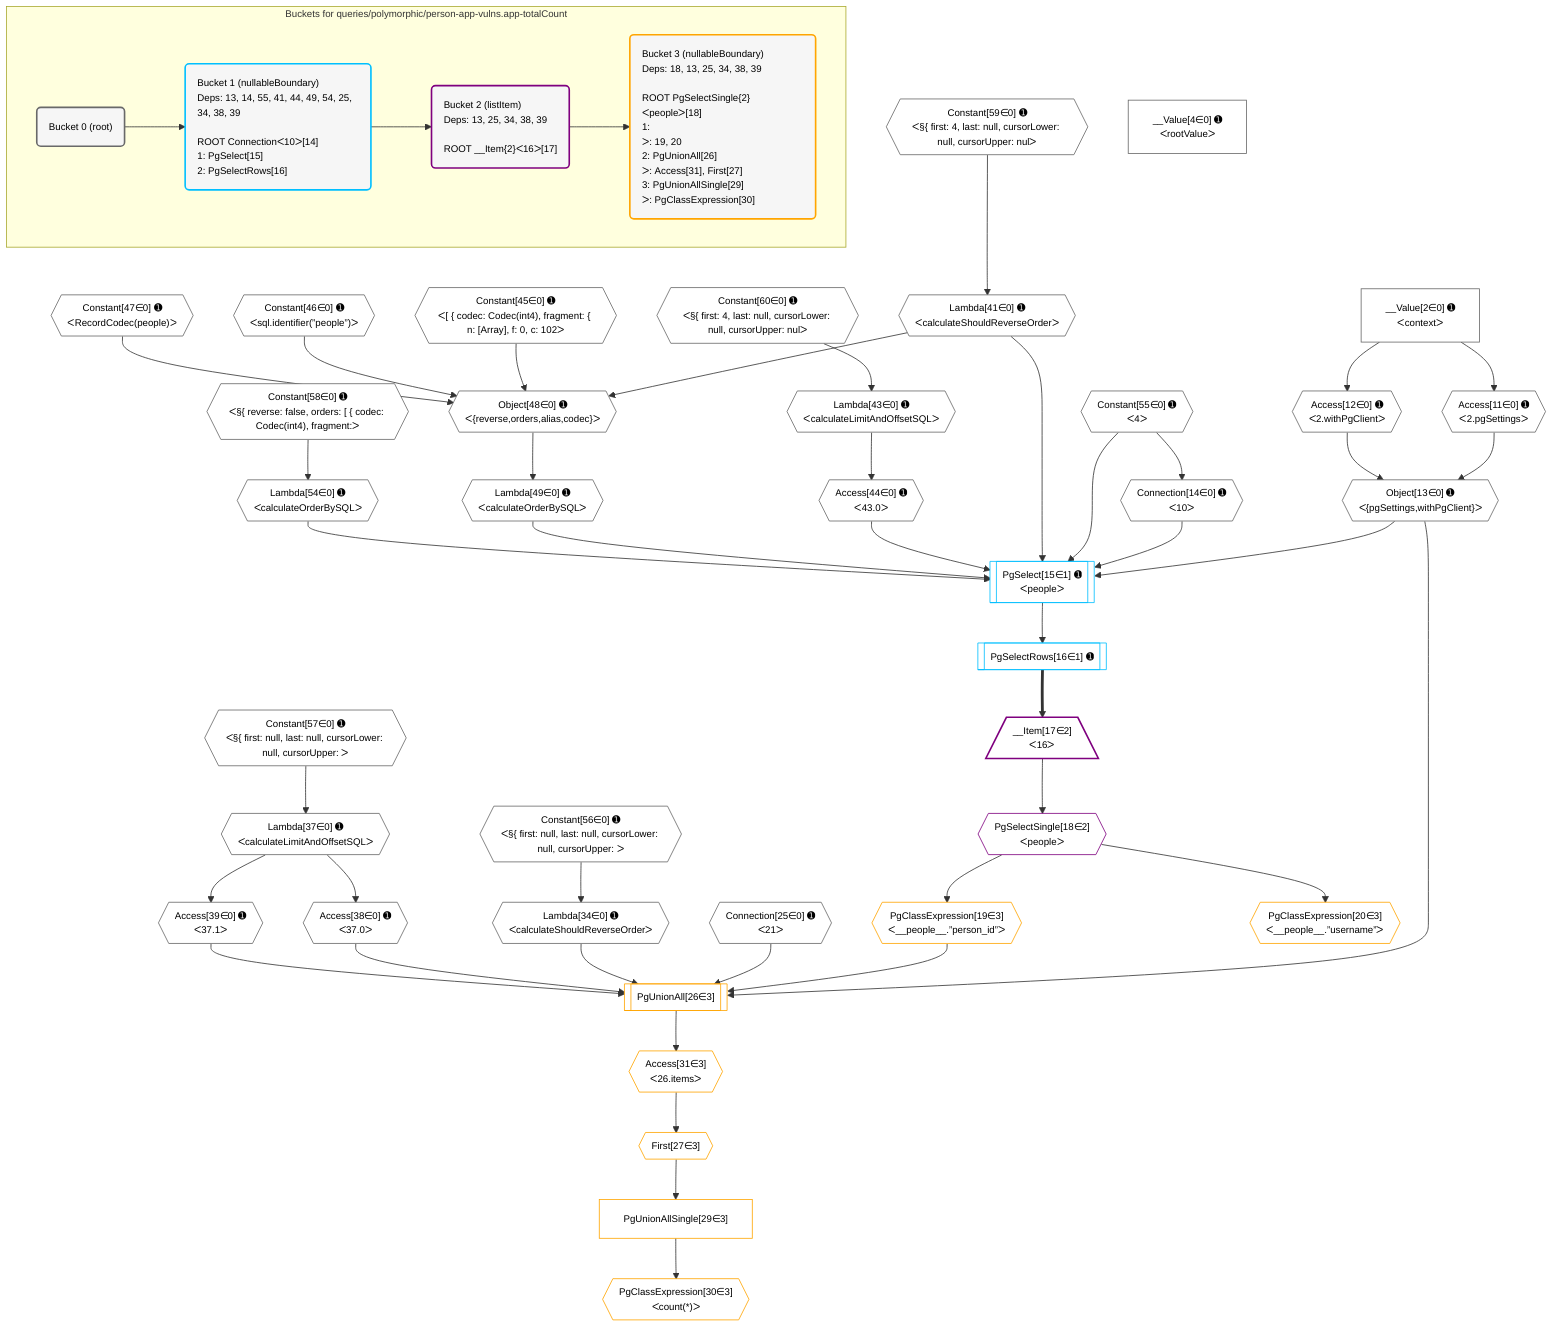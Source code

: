 %%{init: {'themeVariables': { 'fontSize': '12px'}}}%%
graph TD
    classDef path fill:#eee,stroke:#000,color:#000
    classDef plan fill:#fff,stroke-width:1px,color:#000
    classDef itemplan fill:#fff,stroke-width:2px,color:#000
    classDef unbatchedplan fill:#dff,stroke-width:1px,color:#000
    classDef sideeffectplan fill:#fcc,stroke-width:2px,color:#000
    classDef bucket fill:#f6f6f6,color:#000,stroke-width:2px,text-align:left


    %% plan dependencies
    Object48{{"Object[48∈0] ➊<br />ᐸ{reverse,orders,alias,codec}ᐳ"}}:::plan
    Lambda41{{"Lambda[41∈0] ➊<br />ᐸcalculateShouldReverseOrderᐳ"}}:::plan
    Constant45{{"Constant[45∈0] ➊<br />ᐸ[ { codec: Codec(int4), fragment: { n: [Array], f: 0, c: 102ᐳ"}}:::plan
    Constant46{{"Constant[46∈0] ➊<br />ᐸsql.identifier(”people”)ᐳ"}}:::plan
    Constant47{{"Constant[47∈0] ➊<br />ᐸRecordCodec(people)ᐳ"}}:::plan
    Lambda41 & Constant45 & Constant46 & Constant47 --> Object48
    Object13{{"Object[13∈0] ➊<br />ᐸ{pgSettings,withPgClient}ᐳ"}}:::plan
    Access11{{"Access[11∈0] ➊<br />ᐸ2.pgSettingsᐳ"}}:::plan
    Access12{{"Access[12∈0] ➊<br />ᐸ2.withPgClientᐳ"}}:::plan
    Access11 & Access12 --> Object13
    __Value2["__Value[2∈0] ➊<br />ᐸcontextᐳ"]:::plan
    __Value2 --> Access11
    __Value2 --> Access12
    Connection14{{"Connection[14∈0] ➊<br />ᐸ10ᐳ"}}:::plan
    Constant55{{"Constant[55∈0] ➊<br />ᐸ4ᐳ"}}:::plan
    Constant55 --> Connection14
    Lambda34{{"Lambda[34∈0] ➊<br />ᐸcalculateShouldReverseOrderᐳ"}}:::plan
    Constant56{{"Constant[56∈0] ➊<br />ᐸ§{ first: null, last: null, cursorLower: null, cursorUpper: ᐳ"}}:::plan
    Constant56 --> Lambda34
    Lambda37{{"Lambda[37∈0] ➊<br />ᐸcalculateLimitAndOffsetSQLᐳ"}}:::plan
    Constant57{{"Constant[57∈0] ➊<br />ᐸ§{ first: null, last: null, cursorLower: null, cursorUpper: ᐳ"}}:::plan
    Constant57 --> Lambda37
    Access38{{"Access[38∈0] ➊<br />ᐸ37.0ᐳ"}}:::plan
    Lambda37 --> Access38
    Access39{{"Access[39∈0] ➊<br />ᐸ37.1ᐳ"}}:::plan
    Lambda37 --> Access39
    Constant59{{"Constant[59∈0] ➊<br />ᐸ§{ first: 4, last: null, cursorLower: null, cursorUpper: nulᐳ"}}:::plan
    Constant59 --> Lambda41
    Lambda43{{"Lambda[43∈0] ➊<br />ᐸcalculateLimitAndOffsetSQLᐳ"}}:::plan
    Constant60{{"Constant[60∈0] ➊<br />ᐸ§{ first: 4, last: null, cursorLower: null, cursorUpper: nulᐳ"}}:::plan
    Constant60 --> Lambda43
    Access44{{"Access[44∈0] ➊<br />ᐸ43.0ᐳ"}}:::plan
    Lambda43 --> Access44
    Lambda49{{"Lambda[49∈0] ➊<br />ᐸcalculateOrderBySQLᐳ"}}:::plan
    Object48 --> Lambda49
    Lambda54{{"Lambda[54∈0] ➊<br />ᐸcalculateOrderBySQLᐳ"}}:::plan
    Constant58{{"Constant[58∈0] ➊<br />ᐸ§{ reverse: false, orders: [ { codec: Codec(int4), fragment:ᐳ"}}:::plan
    Constant58 --> Lambda54
    __Value4["__Value[4∈0] ➊<br />ᐸrootValueᐳ"]:::plan
    Connection25{{"Connection[25∈0] ➊<br />ᐸ21ᐳ"}}:::plan
    PgSelect15[["PgSelect[15∈1] ➊<br />ᐸpeopleᐳ"]]:::plan
    Object13 & Connection14 & Constant55 & Lambda41 & Access44 & Lambda49 & Lambda54 --> PgSelect15
    PgSelectRows16[["PgSelectRows[16∈1] ➊"]]:::plan
    PgSelect15 --> PgSelectRows16
    __Item17[/"__Item[17∈2]<br />ᐸ16ᐳ"\]:::itemplan
    PgSelectRows16 ==> __Item17
    PgSelectSingle18{{"PgSelectSingle[18∈2]<br />ᐸpeopleᐳ"}}:::plan
    __Item17 --> PgSelectSingle18
    PgUnionAll26[["PgUnionAll[26∈3]"]]:::plan
    PgClassExpression19{{"PgClassExpression[19∈3]<br />ᐸ__people__.”person_id”ᐳ"}}:::plan
    Object13 & PgClassExpression19 & Connection25 & Lambda34 & Access38 & Access39 --> PgUnionAll26
    PgSelectSingle18 --> PgClassExpression19
    PgClassExpression20{{"PgClassExpression[20∈3]<br />ᐸ__people__.”username”ᐳ"}}:::plan
    PgSelectSingle18 --> PgClassExpression20
    First27{{"First[27∈3]"}}:::plan
    Access31{{"Access[31∈3]<br />ᐸ26.itemsᐳ"}}:::plan
    Access31 --> First27
    PgUnionAllSingle29["PgUnionAllSingle[29∈3]"]:::plan
    First27 --> PgUnionAllSingle29
    PgClassExpression30{{"PgClassExpression[30∈3]<br />ᐸcount(*)ᐳ"}}:::plan
    PgUnionAllSingle29 --> PgClassExpression30
    PgUnionAll26 --> Access31

    %% define steps

    subgraph "Buckets for queries/polymorphic/person-app-vulns.app-totalCount"
    Bucket0("Bucket 0 (root)"):::bucket
    classDef bucket0 stroke:#696969
    class Bucket0,__Value2,__Value4,Access11,Access12,Object13,Connection14,Connection25,Lambda34,Lambda37,Access38,Access39,Lambda41,Lambda43,Access44,Constant45,Constant46,Constant47,Object48,Lambda49,Lambda54,Constant55,Constant56,Constant57,Constant58,Constant59,Constant60 bucket0
    Bucket1("Bucket 1 (nullableBoundary)<br />Deps: 13, 14, 55, 41, 44, 49, 54, 25, 34, 38, 39<br /><br />ROOT Connectionᐸ10ᐳ[14]<br />1: PgSelect[15]<br />2: PgSelectRows[16]"):::bucket
    classDef bucket1 stroke:#00bfff
    class Bucket1,PgSelect15,PgSelectRows16 bucket1
    Bucket2("Bucket 2 (listItem)<br />Deps: 13, 25, 34, 38, 39<br /><br />ROOT __Item{2}ᐸ16ᐳ[17]"):::bucket
    classDef bucket2 stroke:#7f007f
    class Bucket2,__Item17,PgSelectSingle18 bucket2
    Bucket3("Bucket 3 (nullableBoundary)<br />Deps: 18, 13, 25, 34, 38, 39<br /><br />ROOT PgSelectSingle{2}ᐸpeopleᐳ[18]<br />1: <br />ᐳ: 19, 20<br />2: PgUnionAll[26]<br />ᐳ: Access[31], First[27]<br />3: PgUnionAllSingle[29]<br />ᐳ: PgClassExpression[30]"):::bucket
    classDef bucket3 stroke:#ffa500
    class Bucket3,PgClassExpression19,PgClassExpression20,PgUnionAll26,First27,PgUnionAllSingle29,PgClassExpression30,Access31 bucket3
    Bucket0 --> Bucket1
    Bucket1 --> Bucket2
    Bucket2 --> Bucket3
    end
